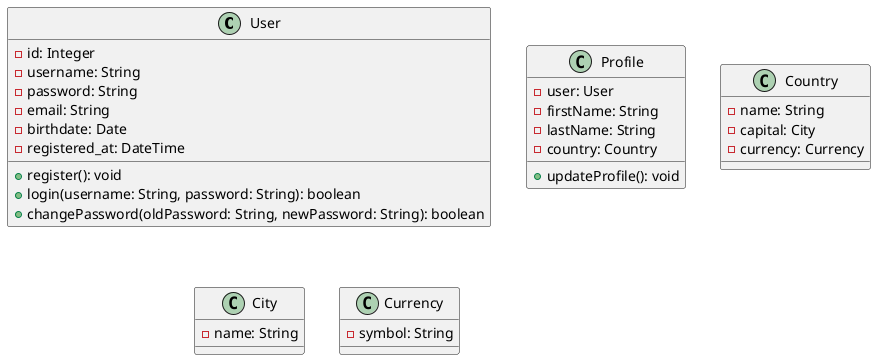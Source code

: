 @startuml
class User {
  - id: Integer
  - username: String
  - password: String
  - email: String
  - birthdate: Date
  - registered_at: DateTime
  + register(): void
  + login(username: String, password: String): boolean
  + changePassword(oldPassword: String, newPassword: String): boolean
}

class Profile {
  - user: User
  - firstName: String
  - lastName: String
  - country: Country
  + updateProfile(): void
}

class Country {
  - name: String
  - capital: City
  - currency: Currency
}

class City {
  - name: String
}

class Currency {
  - symbol: String
}
@enduml